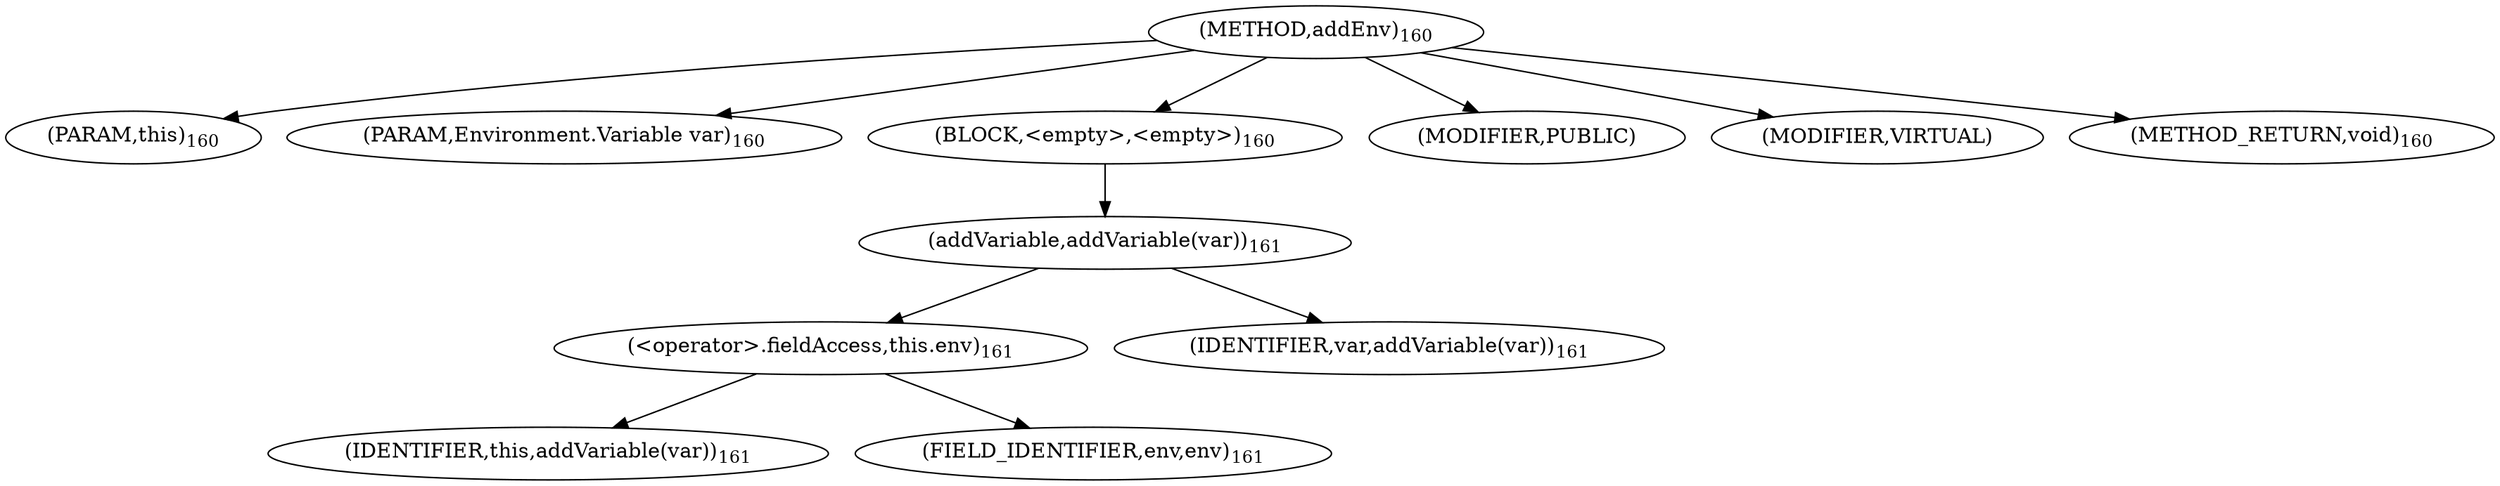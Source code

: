 digraph "addEnv" {  
"200" [label = <(METHOD,addEnv)<SUB>160</SUB>> ]
"201" [label = <(PARAM,this)<SUB>160</SUB>> ]
"202" [label = <(PARAM,Environment.Variable var)<SUB>160</SUB>> ]
"203" [label = <(BLOCK,&lt;empty&gt;,&lt;empty&gt;)<SUB>160</SUB>> ]
"204" [label = <(addVariable,addVariable(var))<SUB>161</SUB>> ]
"205" [label = <(&lt;operator&gt;.fieldAccess,this.env)<SUB>161</SUB>> ]
"206" [label = <(IDENTIFIER,this,addVariable(var))<SUB>161</SUB>> ]
"207" [label = <(FIELD_IDENTIFIER,env,env)<SUB>161</SUB>> ]
"208" [label = <(IDENTIFIER,var,addVariable(var))<SUB>161</SUB>> ]
"209" [label = <(MODIFIER,PUBLIC)> ]
"210" [label = <(MODIFIER,VIRTUAL)> ]
"211" [label = <(METHOD_RETURN,void)<SUB>160</SUB>> ]
  "200" -> "201" 
  "200" -> "202" 
  "200" -> "203" 
  "200" -> "209" 
  "200" -> "210" 
  "200" -> "211" 
  "203" -> "204" 
  "204" -> "205" 
  "204" -> "208" 
  "205" -> "206" 
  "205" -> "207" 
}
